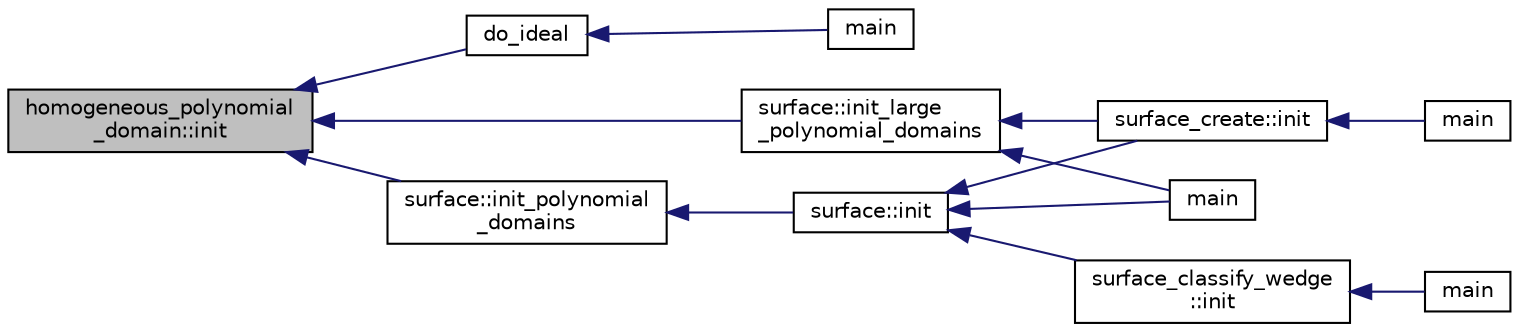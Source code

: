 digraph "homogeneous_polynomial_domain::init"
{
  edge [fontname="Helvetica",fontsize="10",labelfontname="Helvetica",labelfontsize="10"];
  node [fontname="Helvetica",fontsize="10",shape=record];
  rankdir="LR";
  Node782 [label="homogeneous_polynomial\l_domain::init",height=0.2,width=0.4,color="black", fillcolor="grey75", style="filled", fontcolor="black"];
  Node782 -> Node783 [dir="back",color="midnightblue",fontsize="10",style="solid",fontname="Helvetica"];
  Node783 [label="do_ideal",height=0.2,width=0.4,color="black", fillcolor="white", style="filled",URL="$d4/d67/geometry_8h.html#a719f98ff45a1f8cbe0ff10a1954f0893"];
  Node783 -> Node784 [dir="back",color="midnightblue",fontsize="10",style="solid",fontname="Helvetica"];
  Node784 [label="main",height=0.2,width=0.4,color="black", fillcolor="white", style="filled",URL="$d0/d2f/process_8_c.html#a3c04138a5bfe5d72780bb7e82a18e627"];
  Node782 -> Node785 [dir="back",color="midnightblue",fontsize="10",style="solid",fontname="Helvetica"];
  Node785 [label="surface::init_polynomial\l_domains",height=0.2,width=0.4,color="black", fillcolor="white", style="filled",URL="$d5/d88/classsurface.html#a1f13f4c6bdc98d14920a2644a52f8bb6"];
  Node785 -> Node786 [dir="back",color="midnightblue",fontsize="10",style="solid",fontname="Helvetica"];
  Node786 [label="surface::init",height=0.2,width=0.4,color="black", fillcolor="white", style="filled",URL="$d5/d88/classsurface.html#a90570b0ca6ab02988159f2c40cb27308"];
  Node786 -> Node787 [dir="back",color="midnightblue",fontsize="10",style="solid",fontname="Helvetica"];
  Node787 [label="main",height=0.2,width=0.4,color="black", fillcolor="white", style="filled",URL="$d6/dc3/arc__lifting__main_8_c.html#a217dbf8b442f20279ea00b898af96f52"];
  Node786 -> Node788 [dir="back",color="midnightblue",fontsize="10",style="solid",fontname="Helvetica"];
  Node788 [label="surface_classify_wedge\l::init",height=0.2,width=0.4,color="black", fillcolor="white", style="filled",URL="$d7/d5c/classsurface__classify__wedge.html#a43302106663b307aa8274a5112a7010a"];
  Node788 -> Node789 [dir="back",color="midnightblue",fontsize="10",style="solid",fontname="Helvetica"];
  Node789 [label="main",height=0.2,width=0.4,color="black", fillcolor="white", style="filled",URL="$df/df8/surface__classify_8_c.html#a217dbf8b442f20279ea00b898af96f52"];
  Node786 -> Node790 [dir="back",color="midnightblue",fontsize="10",style="solid",fontname="Helvetica"];
  Node790 [label="surface_create::init",height=0.2,width=0.4,color="black", fillcolor="white", style="filled",URL="$de/da4/classsurface__create.html#ab0db5c12825f778e3caf8aa4da02eb06"];
  Node790 -> Node791 [dir="back",color="midnightblue",fontsize="10",style="solid",fontname="Helvetica"];
  Node791 [label="main",height=0.2,width=0.4,color="black", fillcolor="white", style="filled",URL="$d2/dfa/create__surface__main_8_c.html#a217dbf8b442f20279ea00b898af96f52"];
  Node782 -> Node792 [dir="back",color="midnightblue",fontsize="10",style="solid",fontname="Helvetica"];
  Node792 [label="surface::init_large\l_polynomial_domains",height=0.2,width=0.4,color="black", fillcolor="white", style="filled",URL="$d5/d88/classsurface.html#a4bed81f2918efe941518ab28d9a695d2"];
  Node792 -> Node787 [dir="back",color="midnightblue",fontsize="10",style="solid",fontname="Helvetica"];
  Node792 -> Node790 [dir="back",color="midnightblue",fontsize="10",style="solid",fontname="Helvetica"];
}
